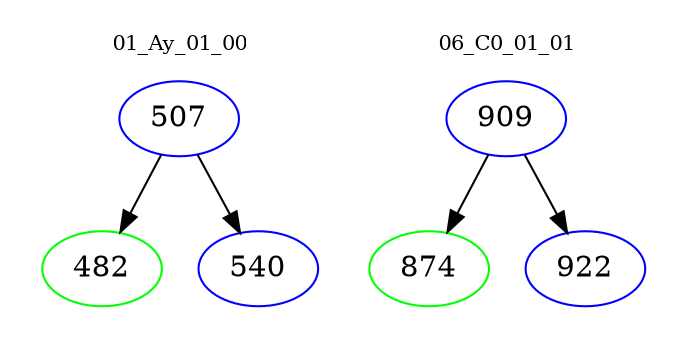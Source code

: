 digraph{
subgraph cluster_0 {
color = white
label = "01_Ay_01_00";
fontsize=10;
T0_507 [label="507", color="blue"]
T0_507 -> T0_482 [color="black"]
T0_482 [label="482", color="green"]
T0_507 -> T0_540 [color="black"]
T0_540 [label="540", color="blue"]
}
subgraph cluster_1 {
color = white
label = "06_C0_01_01";
fontsize=10;
T1_909 [label="909", color="blue"]
T1_909 -> T1_874 [color="black"]
T1_874 [label="874", color="green"]
T1_909 -> T1_922 [color="black"]
T1_922 [label="922", color="blue"]
}
}
